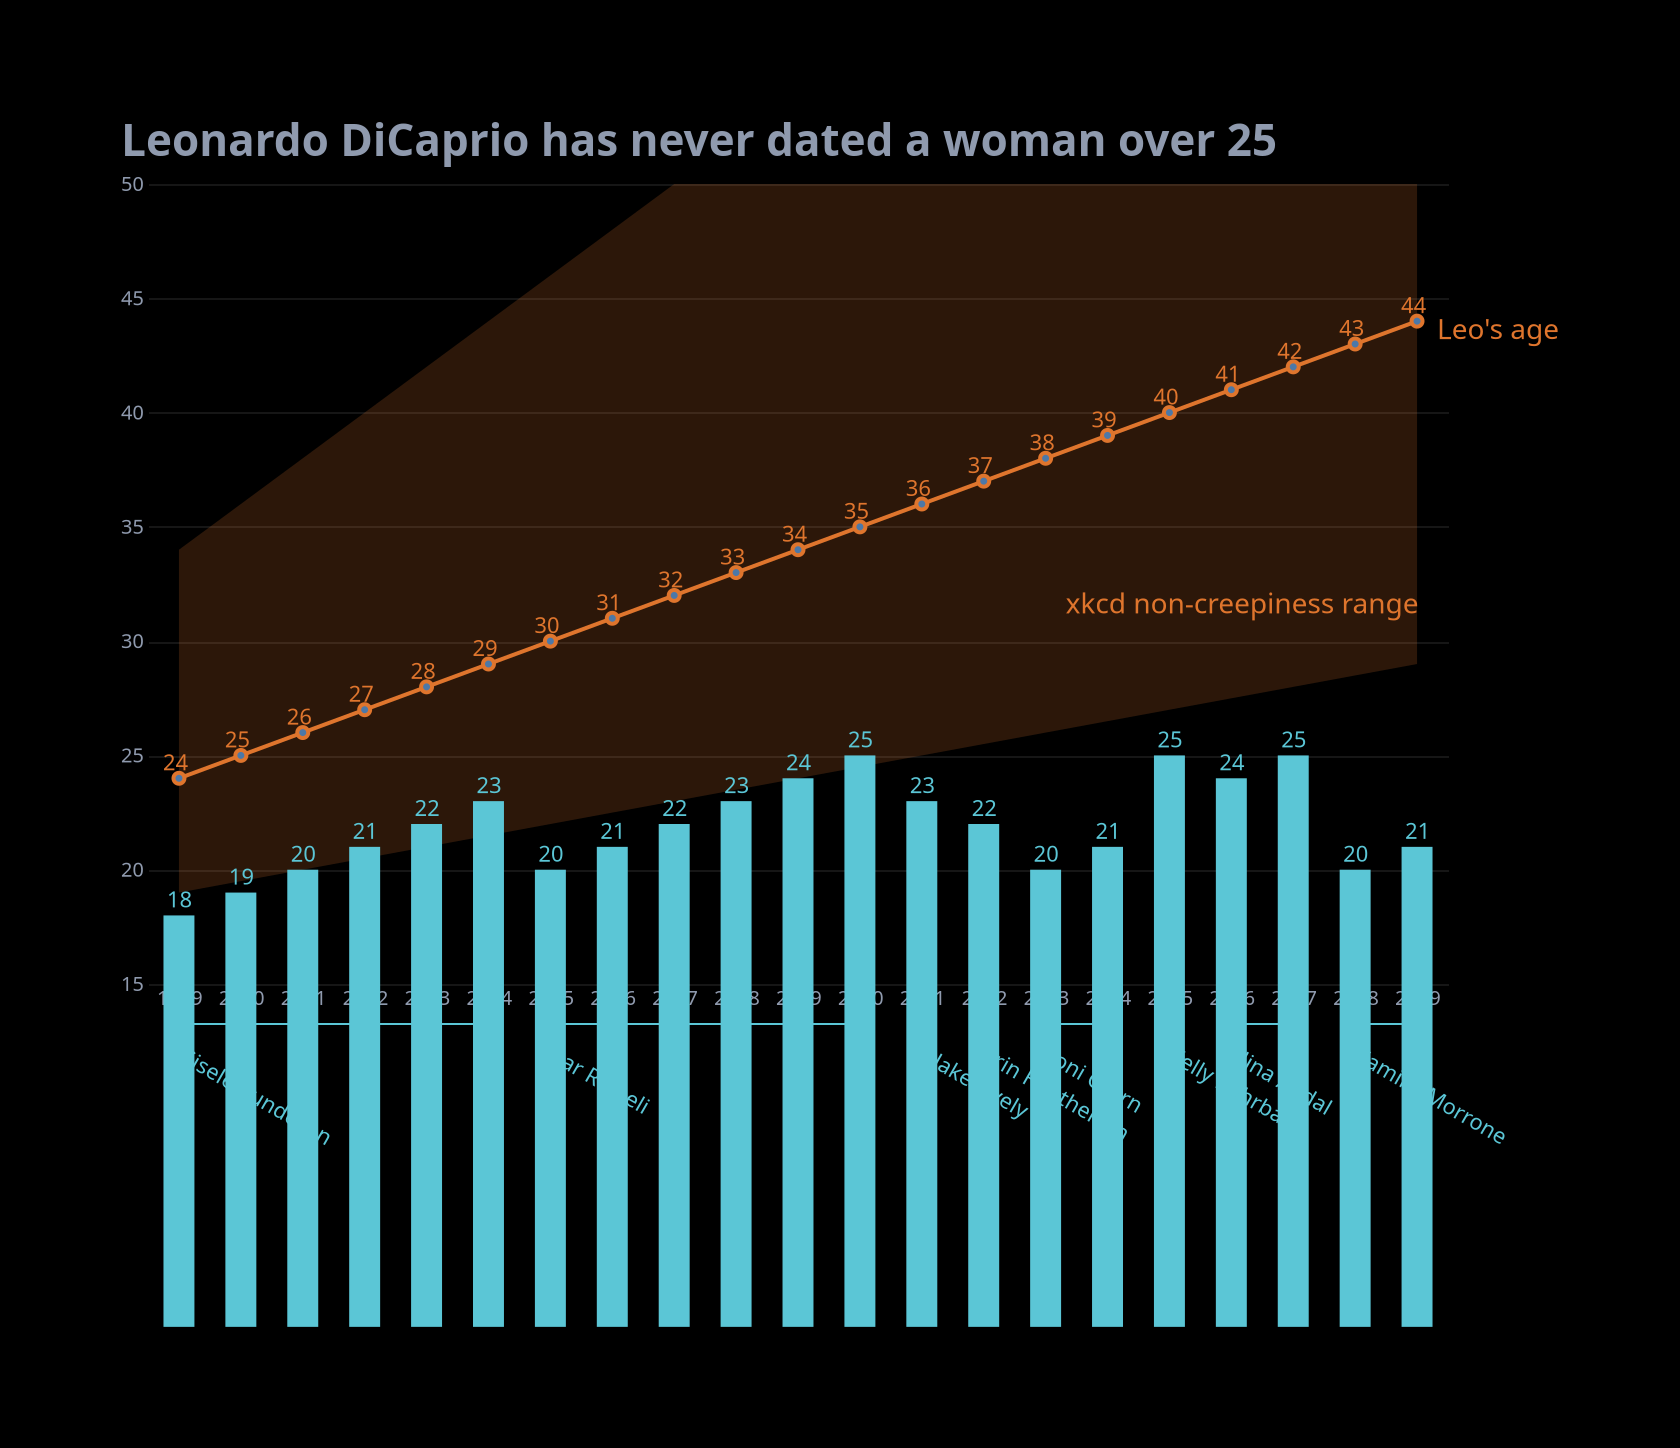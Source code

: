 {"$schema":"https://vega.github.io/schema/vega-lite/v3.json","title":"Leonardo DiCaprio has never dated a woman over 25","width":650,"height":400,"config":{"scale":{"bandPaddingInner":0.5},"axis":{"gridOpacity":0.1,"ticks":false,"domain":false,"labelColor":"rgb(143,154,174)","labelAngle":0},"view":{"stroke":""},"padding":60,"background":"black","text":{"color":"rgb(143,154,174)"},"title":{"color":"rgb(143,154,174)","font":"FjallaOne","fontSize":22,"anchor":"start"}},"data":{"values":[{"year":1999,"dcAge":24,"minAge":19,"maxAge":34,"partnerAge":18},{"year":2000,"dcAge":25,"minAge":19.5,"maxAge":36,"partnerAge":19},{"year":2001,"dcAge":26,"minAge":20,"maxAge":38,"partnerAge":20},{"year":2002,"dcAge":27,"minAge":20.5,"maxAge":40,"partnerAge":21},{"year":2003,"dcAge":28,"minAge":21,"maxAge":42,"partnerAge":22},{"year":2004,"dcAge":29,"minAge":21.5,"maxAge":44,"partnerAge":23},{"year":2005,"dcAge":30,"minAge":22,"maxAge":46,"partnerAge":20},{"year":2006,"dcAge":31,"minAge":22.5,"maxAge":48,"partnerAge":21},{"year":2007,"dcAge":32,"minAge":23,"maxAge":50,"partnerAge":22},{"year":2008,"dcAge":33,"minAge":23.5,"maxAge":52,"partnerAge":23},{"year":2009,"dcAge":34,"minAge":24,"maxAge":54,"partnerAge":24},{"year":2010,"dcAge":35,"minAge":24.5,"maxAge":56,"partnerAge":25},{"year":2011,"dcAge":36,"minAge":25,"maxAge":58,"partnerAge":23},{"year":2012,"dcAge":37,"minAge":25.5,"maxAge":60,"partnerAge":22},{"year":2013,"dcAge":38,"minAge":26,"maxAge":62,"partnerAge":20},{"year":2014,"dcAge":39,"minAge":26.5,"maxAge":64,"partnerAge":21},{"year":2015,"dcAge":40,"minAge":27,"maxAge":66,"partnerAge":25},{"year":2016,"dcAge":41,"minAge":27.5,"maxAge":68,"partnerAge":24},{"year":2017,"dcAge":42,"minAge":28,"maxAge":70,"partnerAge":25},{"year":2018,"dcAge":43,"minAge":28.5,"maxAge":72,"partnerAge":20},{"year":2019,"dcAge":44,"minAge":29,"maxAge":74,"partnerAge":21}]},"layer":[{"encoding":{"x":{"field":"year","type":"ordinal","axis":{"title":""}},"y":{"field":"minAge","type":"quantitative","scale":{"zero":false,"domain":[16,50]},"axis":{"title":""}},"y2":{"field":"maxAge","type":"quantitative"}},"mark":{"type":"area","color":"rgb(223,117,45)","clip":true,"opacity":0.2}},{"encoding":{"x":{"field":"year","type":"ordinal"},"y":{"field":"dcAge","type":"quantitative"}},"mark":{"type":"line","color":"rgb(223,117,45)","point":{"stroke":"rgb(223,117,45)"}}},{"encoding":{"x":{"field":"year","type":"ordinal"},"y":{"field":"dcAge","type":"quantitative"},"text":{"field":"dcAge","type":"quantitative"}},"mark":{"type":"text","color":"rgb(223,117,45)","dx":-2,"dy":-7}},{"data":{"values":[{"dcX":2019,"dcY":44,"dcAnnotation":"Leo's age"},{"dcX":2013,"dcY":32,"dcAnnotation":"xkcd non-creepiness range"}]},"encoding":{"x":{"field":"dcX","type":"ordinal"},"y":{"field":"dcY","type":"quantitative"},"text":{"field":"dcAnnotation","type":"nominal"}},"mark":{"type":"text","color":"rgb(223,117,45)","align":"left","font":"FjallaOne","dx":10,"dy":5,"size":14}},{"encoding":{"x":{"field":"year","type":"ordinal"},"y":{"field":"partnerAge","type":"quantitative"}},"mark":{"type":"bar","color":"rgb(91,198,214)"}},{"encoding":{"x":{"field":"year","type":"ordinal"},"y":{"field":"partnerAge","type":"quantitative"},"text":{"field":"partnerAge","type":"quantitative"}},"mark":{"type":"text","color":"rgb(91,198,214)","dy":-7}},{"data":{"values":[{"name":"Gisele Bundchen","start":1999,"end":2004},{"name":"Bar Refaeli","start":2005,"end":2010},{"name":"Blake Lively","start":2011,"end":2011},{"name":"Erin Heatherton","start":2012,"end":2012},{"name":"Toni Garrn","start":2013,"end":2014},{"name":"Kelly Rohrbach","start":2015,"end":2015},{"name":"Nina Agdal","start":2016,"end":2017},{"name":"Camilla Morrone","start":2018,"end":2019}]},"encoding":{"x":{"field":"start","type":"ordinal"},"x2":{"field":"end","type":"ordinal"},"y":{"value":420}},"mark":{"type":"rule","color":"rgb(91,198,214)"}},{"data":{"values":[{"name":"Gisele Bundchen","start":1999,"end":2004},{"name":"Bar Refaeli","start":2005,"end":2010},{"name":"Blake Lively","start":2011,"end":2011},{"name":"Erin Heatherton","start":2012,"end":2012},{"name":"Toni Garrn","start":2013,"end":2014},{"name":"Kelly Rohrbach","start":2015,"end":2015},{"name":"Nina Agdal","start":2016,"end":2017},{"name":"Camilla Morrone","start":2018,"end":2019}]},"encoding":{"x":{"field":"start","type":"ordinal"},"y":{"value":435},"text":{"field":"name","type":"nominal"}},"mark":{"type":"text","color":"rgb(91,198,214)","align":"left","angle":30,"font":"FjallaOne"}}]}